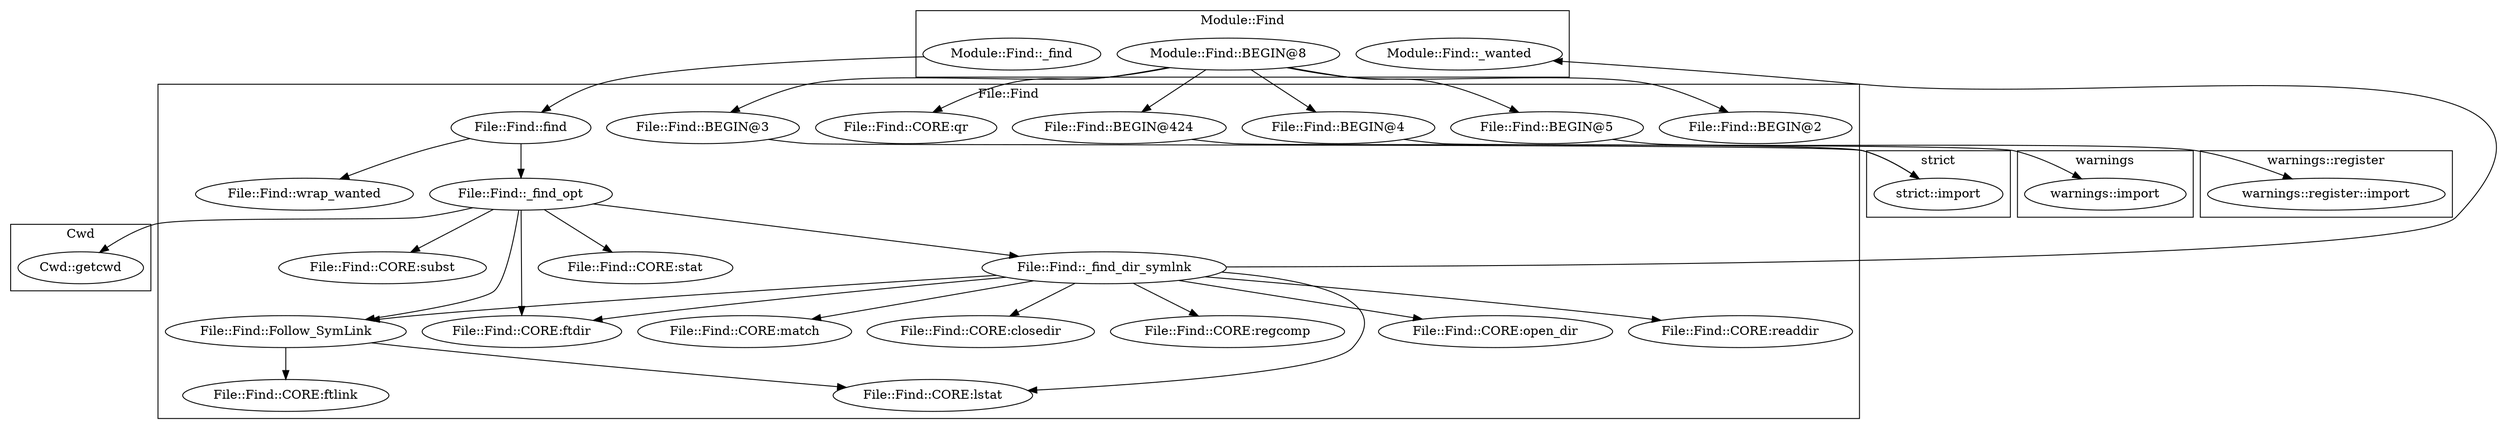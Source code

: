 digraph {
graph [overlap=false]
subgraph cluster_warnings {
	label="warnings";
	"warnings::import";
}
subgraph cluster_strict {
	label="strict";
	"strict::import";
}
subgraph cluster_Module_Find {
	label="Module::Find";
	"Module::Find::BEGIN@8";
	"Module::Find::_wanted";
	"Module::Find::_find";
}
subgraph cluster_File_Find {
	label="File::Find";
	"File::Find::BEGIN@3";
	"File::Find::BEGIN@2";
	"File::Find::CORE:stat";
	"File::Find::BEGIN@4";
	"File::Find::CORE:open_dir";
	"File::Find::CORE:readdir";
	"File::Find::CORE:match";
	"File::Find::CORE:closedir";
	"File::Find::BEGIN@424";
	"File::Find::CORE:ftlink";
	"File::Find::CORE:regcomp";
	"File::Find::wrap_wanted";
	"File::Find::BEGIN@5";
	"File::Find::CORE:lstat";
	"File::Find::CORE:subst";
	"File::Find::Follow_SymLink";
	"File::Find::CORE:ftdir";
	"File::Find::find";
	"File::Find::_find_dir_symlnk";
	"File::Find::CORE:qr";
	"File::Find::_find_opt";
}
subgraph cluster_warnings_register {
	label="warnings::register";
	"warnings::register::import";
}
subgraph cluster_Cwd {
	label="Cwd";
	"Cwd::getcwd";
}
"File::Find::_find_opt" -> "File::Find::CORE:stat";
"File::Find::_find_dir_symlnk" -> "File::Find::CORE:regcomp";
"Module::Find::BEGIN@8" -> "File::Find::BEGIN@2";
"File::Find::_find_dir_symlnk" -> "File::Find::CORE:open_dir";
"File::Find::_find_dir_symlnk" -> "File::Find::CORE:closedir";
"File::Find::find" -> "File::Find::wrap_wanted";
"Module::Find::BEGIN@8" -> "File::Find::BEGIN@5";
"File::Find::_find_opt" -> "File::Find::_find_dir_symlnk";
"Module::Find::BEGIN@8" -> "File::Find::CORE:qr";
"File::Find::_find_dir_symlnk" -> "Module::Find::_wanted";
"File::Find::_find_dir_symlnk" -> "File::Find::CORE:ftdir";
"File::Find::_find_opt" -> "File::Find::CORE:ftdir";
"Module::Find::BEGIN@8" -> "File::Find::BEGIN@3";
"File::Find::_find_dir_symlnk" -> "File::Find::CORE:readdir";
"File::Find::_find_opt" -> "File::Find::CORE:subst";
"File::Find::_find_dir_symlnk" -> "File::Find::Follow_SymLink";
"File::Find::_find_opt" -> "File::Find::Follow_SymLink";
"File::Find::BEGIN@5" -> "warnings::register::import";
"File::Find::find" -> "File::Find::_find_opt";
"File::Find::Follow_SymLink" -> "File::Find::CORE:lstat";
"File::Find::_find_dir_symlnk" -> "File::Find::CORE:lstat";
"File::Find::Follow_SymLink" -> "File::Find::CORE:ftlink";
"File::Find::BEGIN@4" -> "warnings::import";
"Module::Find::_find" -> "File::Find::find";
"Module::Find::BEGIN@8" -> "File::Find::BEGIN@424";
"File::Find::_find_opt" -> "Cwd::getcwd";
"Module::Find::BEGIN@8" -> "File::Find::BEGIN@4";
"File::Find::_find_dir_symlnk" -> "File::Find::CORE:match";
"File::Find::BEGIN@424" -> "strict::import";
"File::Find::BEGIN@3" -> "strict::import";
}
